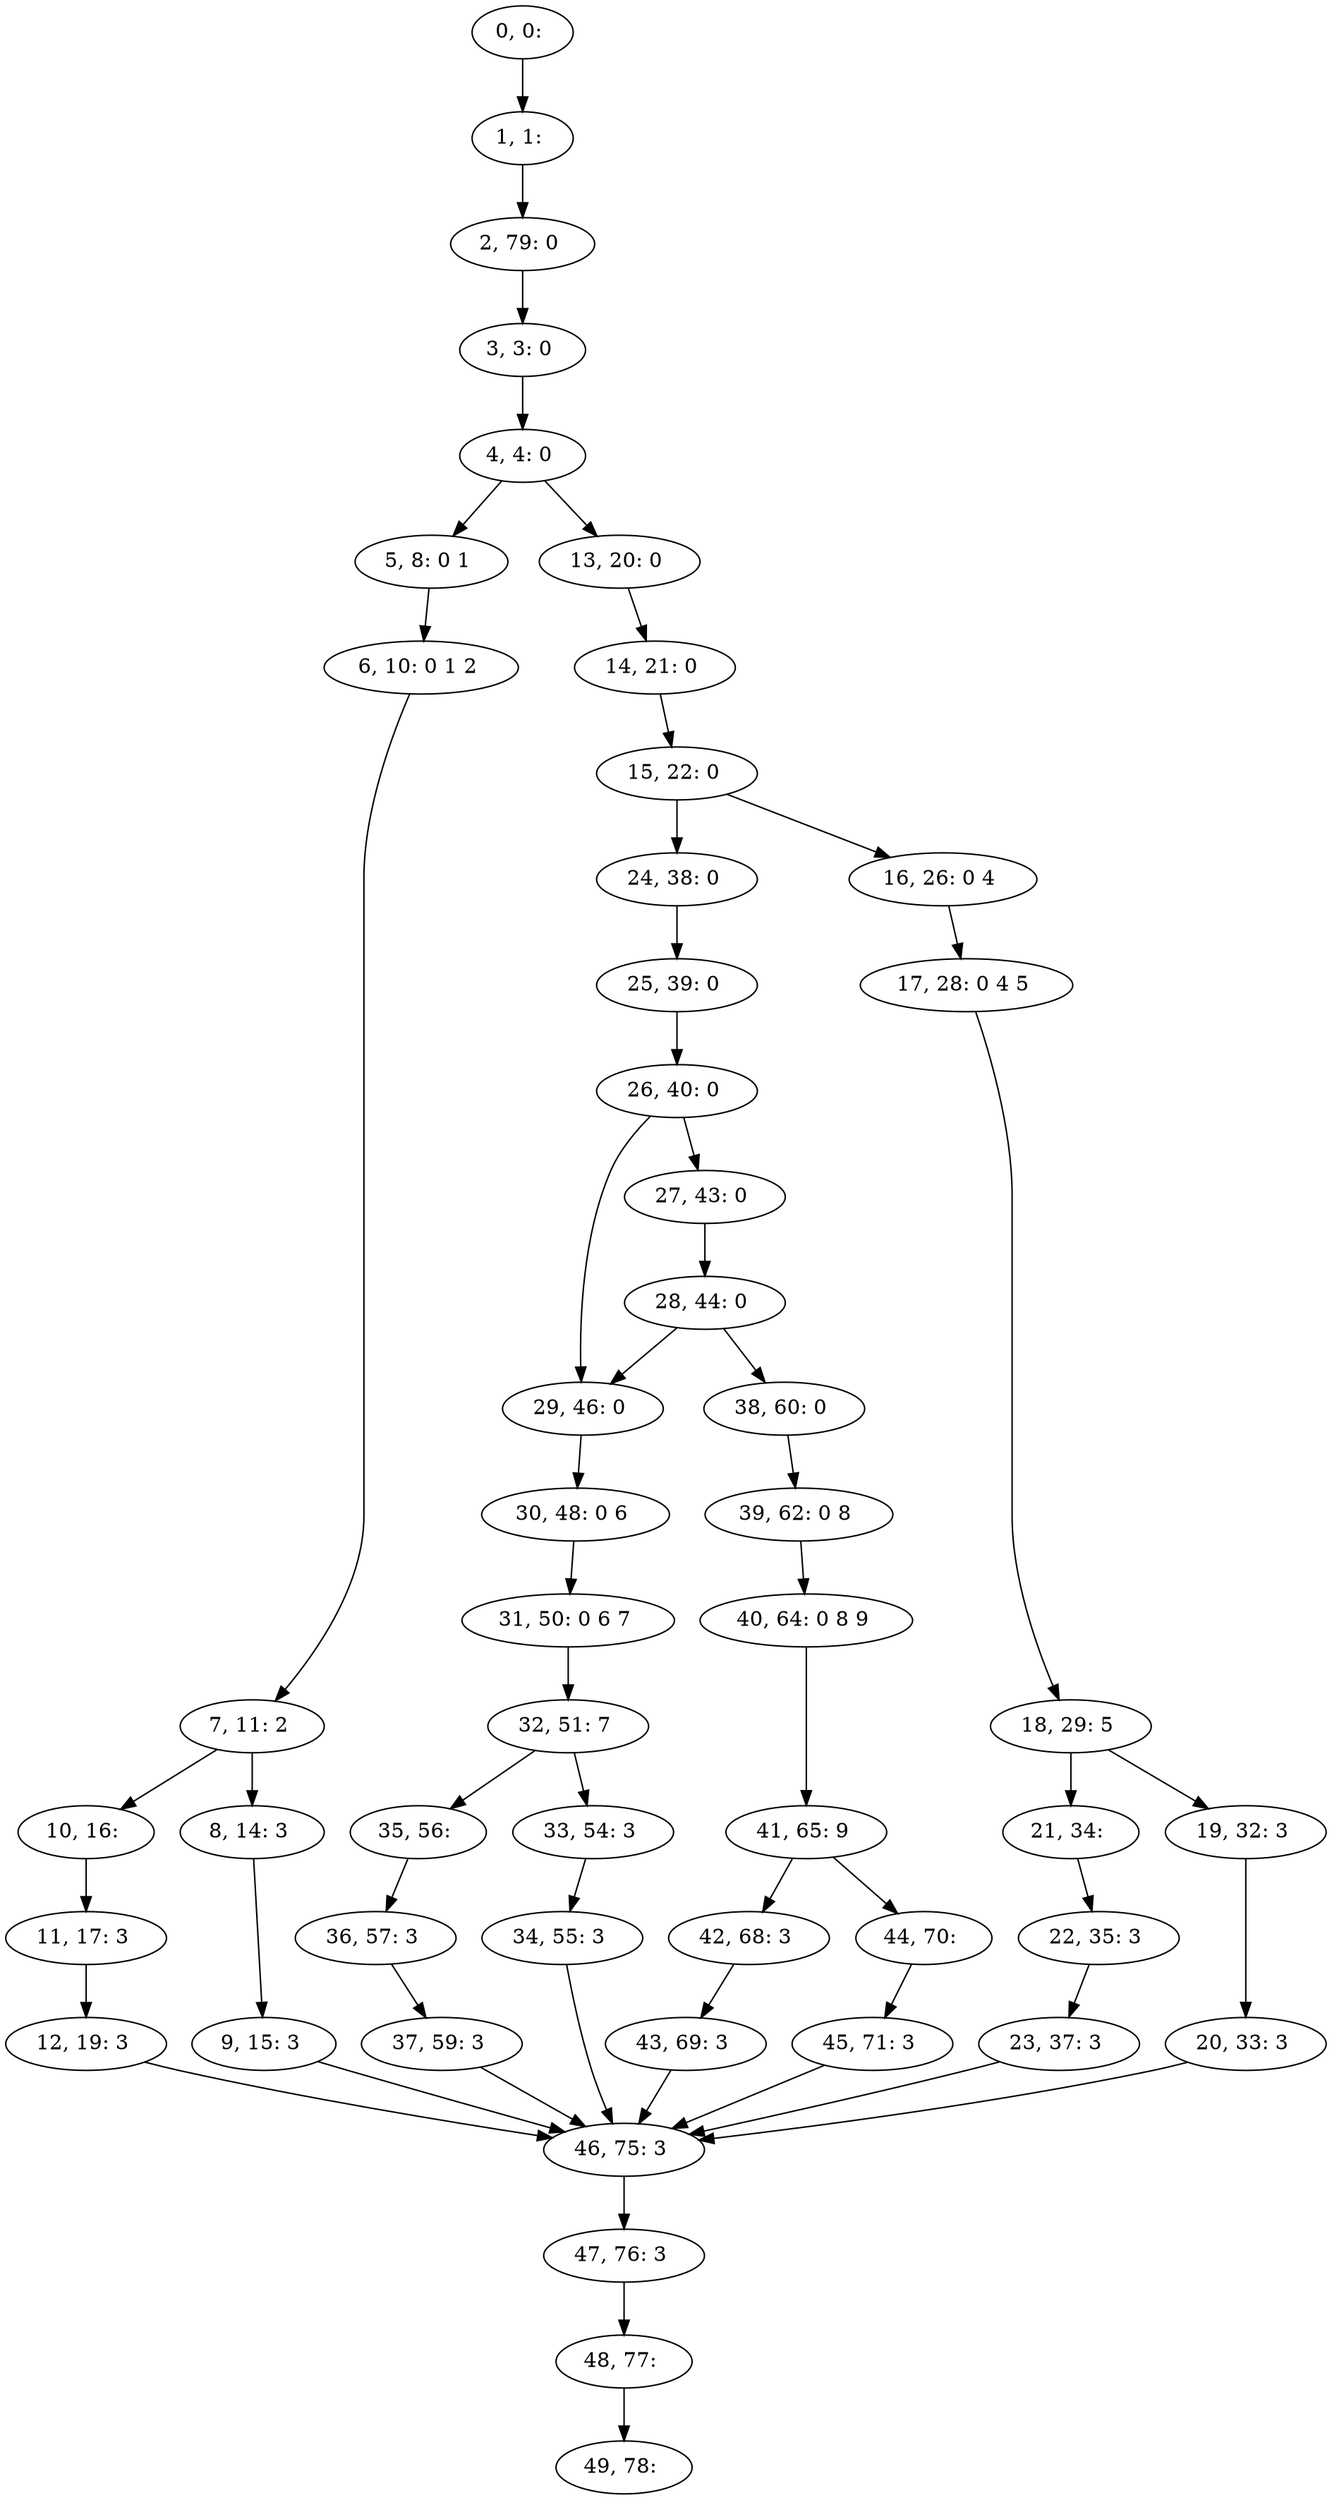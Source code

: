 digraph G {
0[label="0, 0: "];
1[label="1, 1: "];
2[label="2, 79: 0 "];
3[label="3, 3: 0 "];
4[label="4, 4: 0 "];
5[label="5, 8: 0 1 "];
6[label="6, 10: 0 1 2 "];
7[label="7, 11: 2 "];
8[label="8, 14: 3 "];
9[label="9, 15: 3 "];
10[label="10, 16: "];
11[label="11, 17: 3 "];
12[label="12, 19: 3 "];
13[label="13, 20: 0 "];
14[label="14, 21: 0 "];
15[label="15, 22: 0 "];
16[label="16, 26: 0 4 "];
17[label="17, 28: 0 4 5 "];
18[label="18, 29: 5 "];
19[label="19, 32: 3 "];
20[label="20, 33: 3 "];
21[label="21, 34: "];
22[label="22, 35: 3 "];
23[label="23, 37: 3 "];
24[label="24, 38: 0 "];
25[label="25, 39: 0 "];
26[label="26, 40: 0 "];
27[label="27, 43: 0 "];
28[label="28, 44: 0 "];
29[label="29, 46: 0 "];
30[label="30, 48: 0 6 "];
31[label="31, 50: 0 6 7 "];
32[label="32, 51: 7 "];
33[label="33, 54: 3 "];
34[label="34, 55: 3 "];
35[label="35, 56: "];
36[label="36, 57: 3 "];
37[label="37, 59: 3 "];
38[label="38, 60: 0 "];
39[label="39, 62: 0 8 "];
40[label="40, 64: 0 8 9 "];
41[label="41, 65: 9 "];
42[label="42, 68: 3 "];
43[label="43, 69: 3 "];
44[label="44, 70: "];
45[label="45, 71: 3 "];
46[label="46, 75: 3 "];
47[label="47, 76: 3 "];
48[label="48, 77: "];
49[label="49, 78: "];
0->1 ;
1->2 ;
2->3 ;
3->4 ;
4->5 ;
4->13 ;
5->6 ;
6->7 ;
7->8 ;
7->10 ;
8->9 ;
9->46 ;
10->11 ;
11->12 ;
12->46 ;
13->14 ;
14->15 ;
15->16 ;
15->24 ;
16->17 ;
17->18 ;
18->19 ;
18->21 ;
19->20 ;
20->46 ;
21->22 ;
22->23 ;
23->46 ;
24->25 ;
25->26 ;
26->27 ;
26->29 ;
27->28 ;
28->29 ;
28->38 ;
29->30 ;
30->31 ;
31->32 ;
32->33 ;
32->35 ;
33->34 ;
34->46 ;
35->36 ;
36->37 ;
37->46 ;
38->39 ;
39->40 ;
40->41 ;
41->42 ;
41->44 ;
42->43 ;
43->46 ;
44->45 ;
45->46 ;
46->47 ;
47->48 ;
48->49 ;
}
